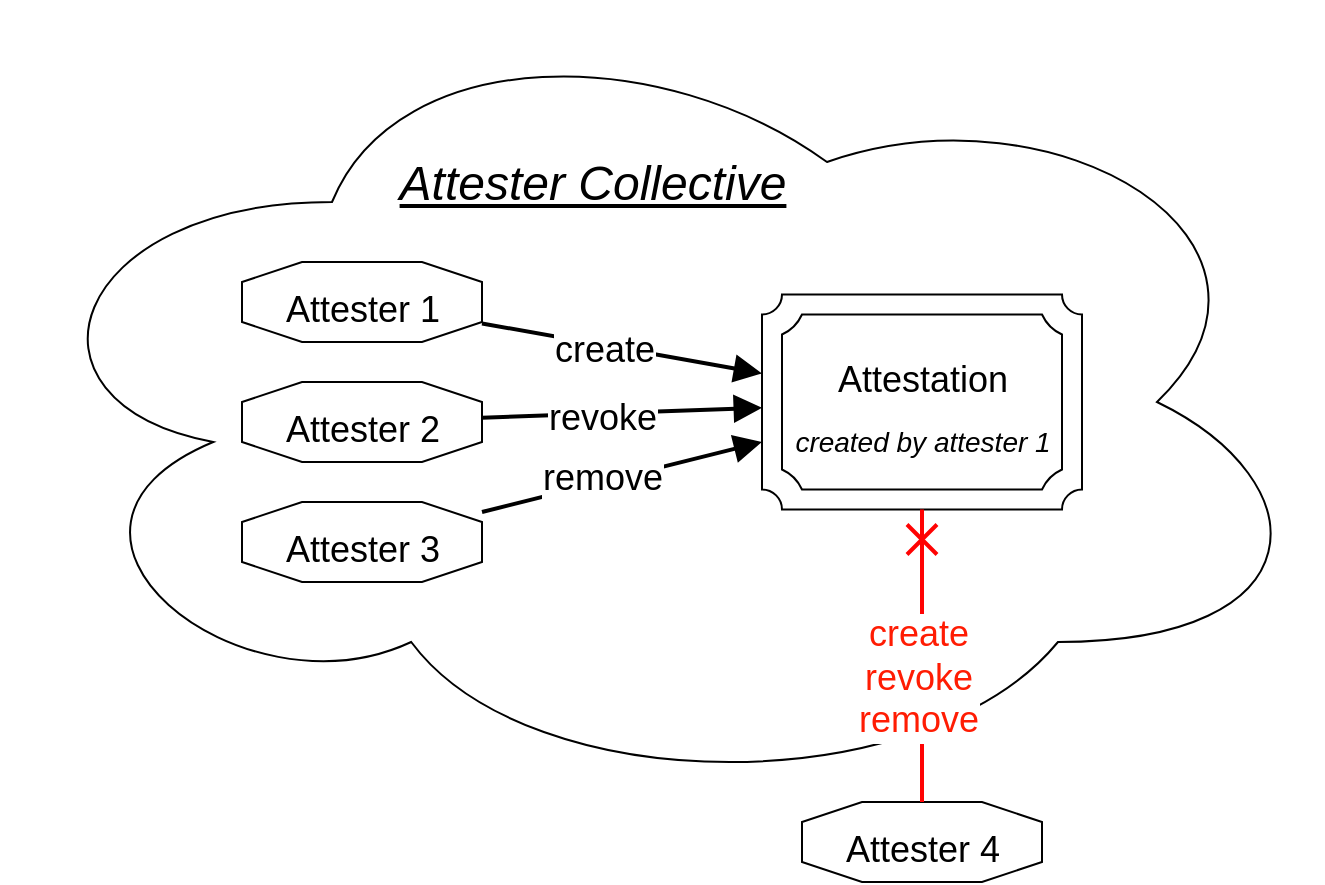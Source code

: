 <mxfile version="18.0.3" type="device"><diagram id="GHKR4Wj6Z24sD_RzaS3y" name="Page-1"><mxGraphModel dx="1799" dy="1161" grid="1" gridSize="10" guides="1" tooltips="1" connect="1" arrows="1" fold="1" page="1" pageScale="1" pageWidth="827" pageHeight="1169" math="0" shadow="0"><root><mxCell id="0"/><mxCell id="1" parent="0"/><mxCell id="uBvHfXmjyE7NJI7kEr5o-1" value="" style="ellipse;shape=cloud;whiteSpace=wrap;html=1;verticalAlign=top;" parent="1" vertex="1"><mxGeometry x="140" y="90" width="660" height="400" as="geometry"/></mxCell><mxCell id="uBvHfXmjyE7NJI7kEr5o-4" value="" style="group" parent="1" vertex="1" connectable="0"><mxGeometry x="520" y="236.25" width="160" height="107.5" as="geometry"/></mxCell><mxCell id="uBvHfXmjyE7NJI7kEr5o-2" value="" style="verticalLabelPosition=bottom;verticalAlign=top;html=1;shape=mxgraph.basic.plaque_frame;dx=10;fontSize=25;" parent="uBvHfXmjyE7NJI7kEr5o-4" vertex="1"><mxGeometry width="160" height="107.5" as="geometry"/></mxCell><mxCell id="uBvHfXmjyE7NJI7kEr5o-3" value="&lt;font style=&quot;font-size: 18px;&quot;&gt;Attestation&lt;/font&gt;&lt;br&gt;&lt;i style=&quot;font-size: 14px;&quot;&gt;&lt;font style=&quot;font-size: 14px; line-height: 1;&quot;&gt;created by attester 1&lt;/font&gt;&lt;/i&gt;" style="text;html=1;align=center;verticalAlign=middle;resizable=0;points=[];autosize=1;strokeColor=none;fillColor=none;fontSize=25;" parent="uBvHfXmjyE7NJI7kEr5o-4" vertex="1"><mxGeometry x="10" y="18.752" width="140" height="70" as="geometry"/></mxCell><mxCell id="uBvHfXmjyE7NJI7kEr5o-7" value="" style="group" parent="1" vertex="1" connectable="0"><mxGeometry x="260" y="340" width="120" height="40" as="geometry"/></mxCell><mxCell id="uBvHfXmjyE7NJI7kEr5o-5" value="" style="verticalLabelPosition=bottom;verticalAlign=top;html=1;shape=mxgraph.basic.polygon;polyCoords=[[0.25,0],[0.75,0],[1,0.25],[1,0.75],[0.75,1],[0.25,1],[0,0.75],[0,0.25]];polyline=0;fontSize=25;" parent="uBvHfXmjyE7NJI7kEr5o-7" vertex="1"><mxGeometry width="120" height="40" as="geometry"/></mxCell><mxCell id="uBvHfXmjyE7NJI7kEr5o-6" value="&lt;font style=&quot;font-size: 18px;&quot;&gt;Attester 3&lt;/font&gt;" style="text;html=1;align=center;verticalAlign=middle;resizable=0;points=[];autosize=1;strokeColor=none;fillColor=none;fontSize=25;" parent="uBvHfXmjyE7NJI7kEr5o-7" vertex="1"><mxGeometry x="15" y="-0.003" width="90" height="40" as="geometry"/></mxCell><mxCell id="uBvHfXmjyE7NJI7kEr5o-8" value="" style="group" parent="1" vertex="1" connectable="0"><mxGeometry x="260" y="280" width="120" height="40" as="geometry"/></mxCell><mxCell id="uBvHfXmjyE7NJI7kEr5o-9" value="" style="verticalLabelPosition=bottom;verticalAlign=top;html=1;shape=mxgraph.basic.polygon;polyCoords=[[0.25,0],[0.75,0],[1,0.25],[1,0.75],[0.75,1],[0.25,1],[0,0.75],[0,0.25]];polyline=0;fontSize=25;" parent="uBvHfXmjyE7NJI7kEr5o-8" vertex="1"><mxGeometry width="120" height="40" as="geometry"/></mxCell><mxCell id="uBvHfXmjyE7NJI7kEr5o-10" value="&lt;font style=&quot;font-size: 18px;&quot;&gt;Attester 2&lt;/font&gt;" style="text;html=1;align=center;verticalAlign=middle;resizable=0;points=[];autosize=1;strokeColor=none;fillColor=none;fontSize=25;" parent="uBvHfXmjyE7NJI7kEr5o-8" vertex="1"><mxGeometry x="15" y="-0.003" width="90" height="40" as="geometry"/></mxCell><mxCell id="uBvHfXmjyE7NJI7kEr5o-11" value="" style="group" parent="1" vertex="1" connectable="0"><mxGeometry x="260" y="220" width="120" height="40" as="geometry"/></mxCell><mxCell id="uBvHfXmjyE7NJI7kEr5o-12" value="" style="verticalLabelPosition=bottom;verticalAlign=top;html=1;shape=mxgraph.basic.polygon;polyCoords=[[0.25,0],[0.75,0],[1,0.25],[1,0.75],[0.75,1],[0.25,1],[0,0.75],[0,0.25]];polyline=0;fontSize=25;" parent="uBvHfXmjyE7NJI7kEr5o-11" vertex="1"><mxGeometry width="120" height="40" as="geometry"/></mxCell><mxCell id="uBvHfXmjyE7NJI7kEr5o-13" value="&lt;font style=&quot;font-size: 18px;&quot;&gt;Attester 1&lt;/font&gt;" style="text;html=1;align=center;verticalAlign=middle;resizable=0;points=[];autosize=1;strokeColor=none;fillColor=none;fontSize=25;" parent="uBvHfXmjyE7NJI7kEr5o-11" vertex="1"><mxGeometry x="15" y="-0.003" width="90" height="40" as="geometry"/></mxCell><mxCell id="uBvHfXmjyE7NJI7kEr5o-17" value="" style="endArrow=block;endFill=1;endSize=9;html=1;rounded=0;fontSize=25;strokeWidth=2;" parent="1" source="uBvHfXmjyE7NJI7kEr5o-12" target="uBvHfXmjyE7NJI7kEr5o-2" edge="1"><mxGeometry width="160" relative="1" as="geometry"><mxPoint x="490" y="580" as="sourcePoint"/><mxPoint x="360" y="360" as="targetPoint"/></mxGeometry></mxCell><mxCell id="uBvHfXmjyE7NJI7kEr5o-18" value="&lt;font style=&quot;font-size: 18px;&quot;&gt;create&lt;/font&gt;" style="edgeLabel;html=1;align=center;verticalAlign=middle;resizable=0;points=[];fontSize=25;" parent="uBvHfXmjyE7NJI7kEr5o-17" vertex="1" connectable="0"><mxGeometry x="-0.144" y="2" relative="1" as="geometry"><mxPoint as="offset"/></mxGeometry></mxCell><mxCell id="uBvHfXmjyE7NJI7kEr5o-19" value="" style="endArrow=block;endFill=1;endSize=9;html=1;rounded=0;fontSize=25;strokeWidth=2;" parent="1" source="uBvHfXmjyE7NJI7kEr5o-9" target="uBvHfXmjyE7NJI7kEr5o-2" edge="1"><mxGeometry width="160" relative="1" as="geometry"><mxPoint x="236.04" y="258.98" as="sourcePoint"/><mxPoint x="380" y="375" as="targetPoint"/></mxGeometry></mxCell><mxCell id="uBvHfXmjyE7NJI7kEr5o-20" value="&lt;font style=&quot;font-size: 18px;&quot;&gt;revoke&lt;/font&gt;" style="edgeLabel;html=1;align=center;verticalAlign=middle;resizable=0;points=[];fontSize=25;" parent="uBvHfXmjyE7NJI7kEr5o-19" vertex="1" connectable="0"><mxGeometry x="-0.144" y="2" relative="1" as="geometry"><mxPoint as="offset"/></mxGeometry></mxCell><mxCell id="uBvHfXmjyE7NJI7kEr5o-21" value="" style="endArrow=block;endFill=1;endSize=9;html=1;rounded=0;fontSize=25;strokeWidth=2;" parent="1" source="uBvHfXmjyE7NJI7kEr5o-5" target="uBvHfXmjyE7NJI7kEr5o-2" edge="1"><mxGeometry width="160" relative="1" as="geometry"><mxPoint x="650" y="301.02" as="sourcePoint"/><mxPoint x="520" y="375" as="targetPoint"/></mxGeometry></mxCell><mxCell id="uBvHfXmjyE7NJI7kEr5o-22" value="remove" style="edgeLabel;html=1;align=center;verticalAlign=middle;resizable=0;points=[];fontSize=18;" parent="uBvHfXmjyE7NJI7kEr5o-21" vertex="1" connectable="0"><mxGeometry x="-0.144" y="2" relative="1" as="geometry"><mxPoint as="offset"/></mxGeometry></mxCell><mxCell id="uBvHfXmjyE7NJI7kEr5o-23" value="&lt;i&gt;&lt;u&gt;&lt;font style=&quot;font-size: 24px;&quot;&gt;Attester Collective&lt;/font&gt;&lt;/u&gt;&lt;/i&gt;" style="text;html=1;align=center;verticalAlign=middle;resizable=0;points=[];autosize=1;strokeColor=none;fillColor=none;fontSize=25;" parent="1" vertex="1"><mxGeometry x="330" y="160" width="210" height="40" as="geometry"/></mxCell><mxCell id="uBvHfXmjyE7NJI7kEr5o-24" value="" style="group" parent="1" vertex="1" connectable="0"><mxGeometry x="540" y="490" width="120" height="40" as="geometry"/></mxCell><mxCell id="uBvHfXmjyE7NJI7kEr5o-25" value="" style="verticalLabelPosition=bottom;verticalAlign=top;html=1;shape=mxgraph.basic.polygon;polyCoords=[[0.25,0],[0.75,0],[1,0.25],[1,0.75],[0.75,1],[0.25,1],[0,0.75],[0,0.25]];polyline=0;fontSize=25;" parent="uBvHfXmjyE7NJI7kEr5o-24" vertex="1"><mxGeometry width="120" height="40" as="geometry"/></mxCell><mxCell id="uBvHfXmjyE7NJI7kEr5o-26" value="&lt;font style=&quot;font-size: 18px;&quot;&gt;Attester 4&lt;/font&gt;" style="text;html=1;align=center;verticalAlign=middle;resizable=0;points=[];autosize=1;strokeColor=none;fillColor=none;fontSize=25;" parent="uBvHfXmjyE7NJI7kEr5o-24" vertex="1"><mxGeometry x="15" y="-0.003" width="90" height="40" as="geometry"/></mxCell><mxCell id="uBvHfXmjyE7NJI7kEr5o-27" value="" style="endArrow=cross;endFill=0;endSize=12;html=1;rounded=0;fontSize=25;strokeWidth=2;strokeColor=#FF0303;" parent="1" source="uBvHfXmjyE7NJI7kEr5o-25" target="uBvHfXmjyE7NJI7kEr5o-2" edge="1"><mxGeometry width="160" relative="1" as="geometry"><mxPoint x="338.96" y="642.02" as="sourcePoint"/><mxPoint x="220.0" y="585" as="targetPoint"/></mxGeometry></mxCell><mxCell id="uBvHfXmjyE7NJI7kEr5o-28" value="create&lt;br style=&quot;font-size: 18px;&quot;&gt;revoke&lt;br style=&quot;font-size: 18px;&quot;&gt;remove" style="edgeLabel;html=1;align=center;verticalAlign=middle;resizable=0;points=[];fontSize=18;fontColor=#FF1C03;" parent="uBvHfXmjyE7NJI7kEr5o-27" vertex="1" connectable="0"><mxGeometry x="-0.144" y="2" relative="1" as="geometry"><mxPoint as="offset"/></mxGeometry></mxCell></root></mxGraphModel></diagram></mxfile>